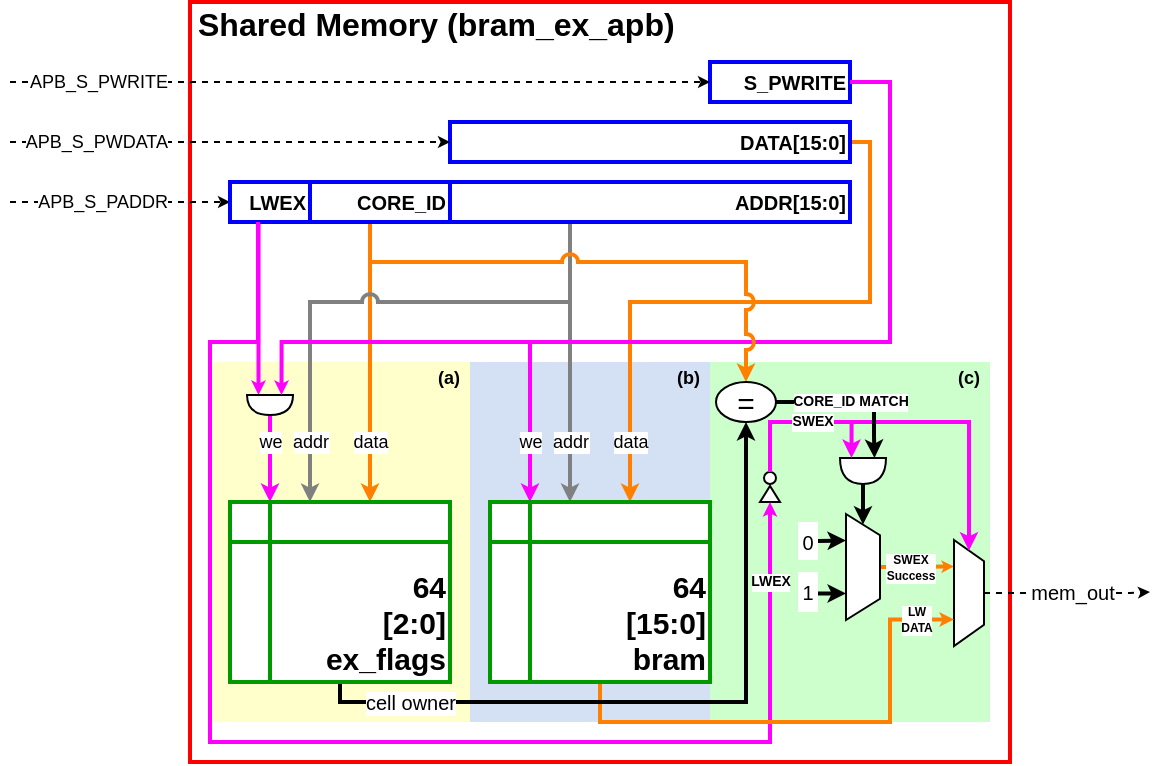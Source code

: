 <mxfile version="10.8.2" type="device"><diagram id="vJX8O2e896EE--Eapb9t" name="Page-1"><mxGraphModel dx="1162" dy="661" grid="1" gridSize="10" guides="1" tooltips="1" connect="1" arrows="1" fold="1" page="1" pageScale="1" pageWidth="827" pageHeight="1169" math="0" shadow="0"><root><mxCell id="0"/><mxCell id="1" parent="0"/><mxCell id="v72kqQG1pYpFp-aSlROU-1" value="Shared Memory (bram_ex_apb)" style="rounded=0;whiteSpace=wrap;html=1;strokeWidth=2;strokeColor=#FF0000;fontStyle=1;align=left;verticalAlign=top;spacing=4;fontSize=16;spacingTop=-7;" vertex="1" parent="1"><mxGeometry x="200" y="200" width="410" height="380" as="geometry"/></mxCell><mxCell id="v72kqQG1pYpFp-aSlROU-61" value="(c)" style="rounded=0;whiteSpace=wrap;html=1;strokeColor=none;strokeWidth=3;fontSize=9;align=right;fillColor=#CCFFCC;verticalAlign=top;spacingTop=-7;spacing=5;fontStyle=1;gradientColor=none;" vertex="1" parent="1"><mxGeometry x="460" y="380" width="140" height="180" as="geometry"/></mxCell><mxCell id="v72kqQG1pYpFp-aSlROU-60" value="(b)" style="rounded=0;whiteSpace=wrap;html=1;strokeColor=none;strokeWidth=3;fontSize=9;align=right;fillColor=#D4E1F5;verticalAlign=top;spacingTop=-7;spacing=5;fontStyle=1" vertex="1" parent="1"><mxGeometry x="340" y="380" width="120" height="180" as="geometry"/></mxCell><mxCell id="v72kqQG1pYpFp-aSlROU-25" value="(a)" style="rounded=0;whiteSpace=wrap;html=1;strokeColor=none;strokeWidth=3;fontSize=9;align=right;fillColor=#FFFFCC;verticalAlign=top;spacingTop=-7;spacing=5;fontStyle=1" vertex="1" parent="1"><mxGeometry x="210" y="380" width="130" height="180" as="geometry"/></mxCell><mxCell id="v72kqQG1pYpFp-aSlROU-15" value="" style="edgeStyle=orthogonalEdgeStyle;rounded=0;jumpStyle=arc;orthogonalLoop=1;jettySize=auto;html=1;strokeWidth=2;fontSize=9;strokeColor=#FF00FF;entryX=0;entryY=0.75;entryDx=0;entryDy=0;entryPerimeter=0;endSize=1;startSize=3;" edge="1" parent="1" source="v72kqQG1pYpFp-aSlROU-5" target="v72kqQG1pYpFp-aSlROU-27"><mxGeometry x="0.571" relative="1" as="geometry"><mxPoint x="80" y="350" as="targetPoint"/><Array as="points"><mxPoint x="234" y="353"/></Array><mxPoint as="offset"/></mxGeometry></mxCell><mxCell id="v72kqQG1pYpFp-aSlROU-11" style="edgeStyle=orthogonalEdgeStyle;rounded=0;orthogonalLoop=1;jettySize=auto;html=1;strokeWidth=2;fontSize=9;jumpStyle=arc;strokeColor=#FF8000;endSize=3;" edge="1" parent="1" target="v72kqQG1pYpFp-aSlROU-4"><mxGeometry relative="1" as="geometry"><mxPoint x="290" y="310" as="sourcePoint"/><Array as="points"><mxPoint x="290" y="400"/><mxPoint x="290" y="400"/></Array></mxGeometry></mxCell><mxCell id="v72kqQG1pYpFp-aSlROU-18" value="data" style="text;html=1;resizable=0;points=[];align=center;verticalAlign=middle;labelBackgroundColor=#ffffff;fontSize=9;" vertex="1" connectable="0" parent="v72kqQG1pYpFp-aSlROU-11"><mxGeometry x="0.574" relative="1" as="geometry"><mxPoint as="offset"/></mxGeometry></mxCell><mxCell id="v72kqQG1pYpFp-aSlROU-10" style="edgeStyle=orthogonalEdgeStyle;rounded=0;orthogonalLoop=1;jettySize=auto;html=1;fontSize=9;fontStyle=1;strokeWidth=2;jumpStyle=arc;strokeColor=#808080;endSize=3;" edge="1" parent="1" source="v72kqQG1pYpFp-aSlROU-7" target="v72kqQG1pYpFp-aSlROU-4"><mxGeometry relative="1" as="geometry"><mxPoint x="429.857" y="279.857" as="sourcePoint"/><mxPoint x="257.286" y="450" as="targetPoint"/><Array as="points"><mxPoint x="390" y="350"/><mxPoint x="260" y="350"/></Array></mxGeometry></mxCell><mxCell id="v72kqQG1pYpFp-aSlROU-17" value="addr" style="text;html=1;resizable=0;points=[];align=center;verticalAlign=middle;labelBackgroundColor=#ffffff;fontSize=9;" vertex="1" connectable="0" parent="v72kqQG1pYpFp-aSlROU-10"><mxGeometry x="0.798" relative="1" as="geometry"><mxPoint y="-2.5" as="offset"/></mxGeometry></mxCell><mxCell id="v72kqQG1pYpFp-aSlROU-12" style="edgeStyle=orthogonalEdgeStyle;rounded=0;orthogonalLoop=1;jettySize=auto;html=1;strokeWidth=2;fontSize=9;strokeColor=#FF8000;endSize=3;" edge="1" parent="1" source="v72kqQG1pYpFp-aSlROU-8" target="v72kqQG1pYpFp-aSlROU-2"><mxGeometry relative="1" as="geometry"><Array as="points"><mxPoint x="540" y="270"/><mxPoint x="540" y="350"/><mxPoint x="420" y="350"/></Array></mxGeometry></mxCell><mxCell id="v72kqQG1pYpFp-aSlROU-19" value="data" style="text;html=1;resizable=0;points=[];align=center;verticalAlign=middle;labelBackgroundColor=#ffffff;fontSize=9;" vertex="1" connectable="0" parent="v72kqQG1pYpFp-aSlROU-12"><mxGeometry x="0.816" relative="1" as="geometry"><mxPoint y="-1.5" as="offset"/></mxGeometry></mxCell><mxCell id="v72kqQG1pYpFp-aSlROU-8" value="DATA[15:0]&lt;br style=&quot;font-size: 10px;&quot;&gt;" style="rounded=0;whiteSpace=wrap;html=1;strokeColor=#0000FF;strokeWidth=2;fontSize=10;align=right;fontStyle=1" vertex="1" parent="1"><mxGeometry x="330" y="260" width="200" height="20" as="geometry"/></mxCell><mxCell id="v72kqQG1pYpFp-aSlROU-20" value="we" style="edgeStyle=orthogonalEdgeStyle;rounded=0;jumpStyle=none;orthogonalLoop=1;jettySize=auto;html=1;exitX=1;exitY=0.5;exitDx=0;exitDy=0;strokeWidth=2;fontSize=9;strokeColor=#FF00FF;endSize=3;" edge="1" parent="1" source="v72kqQG1pYpFp-aSlROU-16" target="v72kqQG1pYpFp-aSlROU-2"><mxGeometry x="0.854" relative="1" as="geometry"><Array as="points"><mxPoint x="550" y="240"/><mxPoint x="550" y="370"/><mxPoint x="370" y="370"/></Array><mxPoint as="offset"/></mxGeometry></mxCell><mxCell id="v72kqQG1pYpFp-aSlROU-16" value="S_PWRITE" style="rounded=0;whiteSpace=wrap;html=1;strokeColor=#0000FF;strokeWidth=2;fontSize=10;align=right;fontStyle=1" vertex="1" parent="1"><mxGeometry x="460" y="230" width="70" height="20" as="geometry"/></mxCell><mxCell id="v72kqQG1pYpFp-aSlROU-9" value="addr" style="edgeStyle=orthogonalEdgeStyle;rounded=0;orthogonalLoop=1;jettySize=auto;html=1;fontSize=9;fontStyle=0;strokeWidth=2;strokeColor=#808080;endSize=3;" edge="1" parent="1" source="v72kqQG1pYpFp-aSlROU-7" target="v72kqQG1pYpFp-aSlROU-2"><mxGeometry x="0.571" relative="1" as="geometry"><Array as="points"><mxPoint x="390" y="400"/><mxPoint x="390" y="400"/></Array><mxPoint as="offset"/></mxGeometry></mxCell><mxCell id="v72kqQG1pYpFp-aSlROU-22" value="APB_S_PWRITE" style="endArrow=classic;html=1;strokeColor=#000000;strokeWidth=1;fontSize=9;jumpStyle=arc;entryX=0;entryY=0.5;entryDx=0;entryDy=0;dashed=1;shadow=0;comic=0;align=right;endSize=3;" edge="1" parent="1" target="v72kqQG1pYpFp-aSlROU-16"><mxGeometry x="-0.543" width="50" height="50" relative="1" as="geometry"><mxPoint x="110" y="240" as="sourcePoint"/><mxPoint x="190" y="240" as="targetPoint"/><Array as="points"><mxPoint x="190" y="240"/></Array><mxPoint as="offset"/></mxGeometry></mxCell><mxCell id="v72kqQG1pYpFp-aSlROU-23" value="APB_S_PWDATA" style="endArrow=classic;html=1;strokeColor=#000000;strokeWidth=1;fontSize=9;jumpStyle=arc;dashed=1;entryX=0;entryY=0.5;entryDx=0;entryDy=0;align=right;endSize=3;" edge="1" parent="1" target="v72kqQG1pYpFp-aSlROU-8"><mxGeometry x="-0.273" width="50" height="50" relative="1" as="geometry"><mxPoint x="110" y="270" as="sourcePoint"/><mxPoint x="190" y="270" as="targetPoint"/><mxPoint as="offset"/></mxGeometry></mxCell><mxCell id="v72kqQG1pYpFp-aSlROU-24" value="APB_S_PADDR" style="endArrow=classic;html=1;strokeColor=#000000;strokeWidth=1;fontSize=9;jumpStyle=arc;dashed=1;entryX=0;entryY=0.5;entryDx=0;entryDy=0;align=right;endSize=3;" edge="1" parent="1" target="v72kqQG1pYpFp-aSlROU-5"><mxGeometry x="0.454" width="50" height="50" relative="1" as="geometry"><mxPoint x="110" y="300" as="sourcePoint"/><mxPoint x="340.048" y="280" as="targetPoint"/><mxPoint as="offset"/></mxGeometry></mxCell><mxCell id="v72kqQG1pYpFp-aSlROU-28" value="we" style="edgeStyle=orthogonalEdgeStyle;rounded=0;comic=0;jumpStyle=arc;orthogonalLoop=1;jettySize=auto;html=1;exitX=1;exitY=0.5;exitDx=0;exitDy=0;exitPerimeter=0;shadow=0;startArrow=none;startFill=0;strokeColor=#FF00FF;strokeWidth=2;fontSize=9;endSize=3;" edge="1" parent="1" source="v72kqQG1pYpFp-aSlROU-27" target="v72kqQG1pYpFp-aSlROU-4"><mxGeometry x="-0.379" relative="1" as="geometry"><Array as="points"><mxPoint x="240" y="420"/><mxPoint x="240" y="420"/></Array><mxPoint as="offset"/></mxGeometry></mxCell><mxCell id="v72kqQG1pYpFp-aSlROU-27" value="" style="shape=or;whiteSpace=wrap;html=1;strokeColor=#000000;strokeWidth=1;fillColor=#ffffff;fontSize=9;align=right;rotation=90;gradientColor=none;" vertex="1" parent="1"><mxGeometry x="235" y="390" width="10" height="23" as="geometry"/></mxCell><mxCell id="v72kqQG1pYpFp-aSlROU-29" value="" style="edgeStyle=orthogonalEdgeStyle;rounded=0;jumpStyle=none;orthogonalLoop=1;jettySize=auto;html=1;exitX=1;exitY=0.5;exitDx=0;exitDy=0;strokeWidth=2;fontSize=9;strokeColor=#FF00FF;entryX=0;entryY=0.25;entryDx=0;entryDy=0;entryPerimeter=0;endSize=1;startSize=3;" edge="1" parent="1" source="v72kqQG1pYpFp-aSlROU-16" target="v72kqQG1pYpFp-aSlROU-27"><mxGeometry x="0.854" relative="1" as="geometry"><mxPoint x="540.048" y="250.143" as="sourcePoint"/><mxPoint x="380.048" y="460.0" as="targetPoint"/><Array as="points"><mxPoint x="550" y="240"/><mxPoint x="550" y="370"/><mxPoint x="246" y="370"/></Array><mxPoint as="offset"/></mxGeometry></mxCell><mxCell id="v72kqQG1pYpFp-aSlROU-33" style="edgeStyle=orthogonalEdgeStyle;rounded=0;orthogonalLoop=1;jettySize=auto;html=1;strokeWidth=2;fontSize=9;jumpStyle=arc;strokeColor=#FF8000;endSize=3;entryX=0.5;entryY=0;entryDx=0;entryDy=0;" edge="1" parent="1" source="v72kqQG1pYpFp-aSlROU-6" target="v72kqQG1pYpFp-aSlROU-35"><mxGeometry relative="1" as="geometry"><mxPoint x="295" y="320" as="sourcePoint"/><mxPoint x="510" y="409.286" as="targetPoint"/><Array as="points"><mxPoint x="290" y="330"/><mxPoint x="478" y="330"/></Array></mxGeometry></mxCell><mxCell id="v72kqQG1pYpFp-aSlROU-35" value="=" style="ellipse;whiteSpace=wrap;html=1;strokeColor=#000000;strokeWidth=1;fillColor=#ffffff;gradientColor=none;fontSize=15;align=center;" vertex="1" parent="1"><mxGeometry x="463" y="390" width="30" height="20" as="geometry"/></mxCell><mxCell id="v72kqQG1pYpFp-aSlROU-6" value="CORE_ID" style="rounded=0;whiteSpace=wrap;html=1;strokeColor=#0000FF;strokeWidth=2;fontSize=10;align=right;fontStyle=1" vertex="1" parent="1"><mxGeometry x="260" y="290" width="70" height="20" as="geometry"/></mxCell><mxCell id="v72kqQG1pYpFp-aSlROU-7" value="ADDR[15:0]&lt;br style=&quot;font-size: 10px;&quot;&gt;" style="rounded=0;whiteSpace=wrap;html=1;strokeColor=#0000FF;strokeWidth=2;fontSize=10;align=right;fontStyle=1" vertex="1" parent="1"><mxGeometry x="330" y="290" width="200" height="20" as="geometry"/></mxCell><mxCell id="v72kqQG1pYpFp-aSlROU-5" value="LWEX" style="rounded=0;whiteSpace=wrap;html=1;strokeColor=#0000FF;strokeWidth=2;fontSize=10;align=right;fontStyle=1" vertex="1" parent="1"><mxGeometry x="220" y="290" width="40" height="20" as="geometry"/></mxCell><mxCell id="v72kqQG1pYpFp-aSlROU-47" value="mem_out" style="edgeStyle=orthogonalEdgeStyle;rounded=0;comic=0;jumpStyle=none;orthogonalLoop=1;jettySize=auto;html=1;shadow=0;startArrow=none;startFill=0;startSize=3;endSize=3;strokeColor=#000000;strokeWidth=1;fontSize=10;align=center;dashed=1;exitX=0.5;exitY=0;exitDx=0;exitDy=0;" edge="1" parent="1" source="v72kqQG1pYpFp-aSlROU-55"><mxGeometry x="0.753" y="30" relative="1" as="geometry"><mxPoint x="680" y="495" as="targetPoint"/><mxPoint x="710" y="484.5" as="sourcePoint"/><Array as="points"><mxPoint x="670" y="496"/></Array><mxPoint x="-28" y="29" as="offset"/></mxGeometry></mxCell><mxCell id="v72kqQG1pYpFp-aSlROU-56" value="SWEX&lt;br style=&quot;font-size: 6px;&quot;&gt;Success" style="edgeStyle=orthogonalEdgeStyle;rounded=0;comic=0;jumpStyle=none;orthogonalLoop=1;jettySize=auto;html=1;exitX=0.5;exitY=0;exitDx=0;exitDy=0;entryX=0.25;entryY=1;entryDx=0;entryDy=0;shadow=0;startArrow=none;startFill=0;startSize=3;endSize=0;strokeColor=#FF8000;strokeWidth=2;fontSize=6;align=center;jumpSize=3;fontStyle=1" edge="1" parent="1" source="v72kqQG1pYpFp-aSlROU-39" target="v72kqQG1pYpFp-aSlROU-55"><mxGeometry x="-0.183" relative="1" as="geometry"><Array as="points"><mxPoint x="560" y="482"/></Array><mxPoint as="offset"/></mxGeometry></mxCell><mxCell id="v72kqQG1pYpFp-aSlROU-39" value="" style="shape=trapezoid;perimeter=trapezoidPerimeter;whiteSpace=wrap;html=1;rotation=90;" vertex="1" parent="1"><mxGeometry x="510" y="474" width="53" height="17" as="geometry"/></mxCell><mxCell id="v72kqQG1pYpFp-aSlROU-40" value="" style="triangle;whiteSpace=wrap;html=1;strokeColor=#000000;strokeWidth=1;fillColor=#ffffff;gradientColor=none;fontSize=10;align=center;rotation=-90;" vertex="1" parent="1"><mxGeometry x="486" y="441" width="8" height="10" as="geometry"/></mxCell><mxCell id="v72kqQG1pYpFp-aSlROU-41" value="" style="ellipse;whiteSpace=wrap;html=1;aspect=fixed;strokeColor=#000000;strokeWidth=1;fillColor=#ffffff;gradientColor=none;fontSize=10;align=center;" vertex="1" parent="1"><mxGeometry x="487" y="435" width="6" height="6" as="geometry"/></mxCell><mxCell id="v72kqQG1pYpFp-aSlROU-46" style="edgeStyle=orthogonalEdgeStyle;rounded=0;comic=0;jumpStyle=none;orthogonalLoop=1;jettySize=auto;html=1;exitX=1;exitY=0.5;exitDx=0;exitDy=0;exitPerimeter=0;entryX=0;entryY=0.5;entryDx=0;entryDy=0;shadow=0;startArrow=none;startFill=0;startSize=3;endSize=3;strokeColor=#000000;strokeWidth=2;fontSize=10;align=center;" edge="1" parent="1" source="v72kqQG1pYpFp-aSlROU-43" target="v72kqQG1pYpFp-aSlROU-39"><mxGeometry relative="1" as="geometry"><Array as="points"><mxPoint x="537" y="450"/></Array></mxGeometry></mxCell><mxCell id="v72kqQG1pYpFp-aSlROU-43" value="" style="shape=or;whiteSpace=wrap;html=1;strokeColor=#000000;strokeWidth=1;fillColor=#ffffff;fontSize=9;align=right;rotation=90;gradientColor=none;" vertex="1" parent="1"><mxGeometry x="530" y="423" width="13" height="23" as="geometry"/></mxCell><mxCell id="v72kqQG1pYpFp-aSlROU-49" style="edgeStyle=orthogonalEdgeStyle;rounded=0;comic=0;jumpStyle=none;orthogonalLoop=1;jettySize=auto;html=1;exitX=1;exitY=0.5;exitDx=0;exitDy=0;entryX=0.25;entryY=1;entryDx=0;entryDy=0;shadow=0;startArrow=none;startFill=0;startSize=3;endSize=3;strokeColor=#000000;strokeWidth=2;fontSize=10;align=center;" edge="1" parent="1" source="v72kqQG1pYpFp-aSlROU-48" target="v72kqQG1pYpFp-aSlROU-39"><mxGeometry relative="1" as="geometry"><Array as="points"><mxPoint x="514" y="469"/></Array></mxGeometry></mxCell><mxCell id="v72kqQG1pYpFp-aSlROU-48" value="0" style="text;html=1;strokeColor=none;fillColor=#ffffff;align=center;verticalAlign=middle;whiteSpace=wrap;rounded=0;fontSize=10;fontStyle=0" vertex="1" parent="1"><mxGeometry x="504" y="460" width="10" height="19" as="geometry"/></mxCell><mxCell id="v72kqQG1pYpFp-aSlROU-51" style="edgeStyle=orthogonalEdgeStyle;rounded=0;comic=0;jumpStyle=none;orthogonalLoop=1;jettySize=auto;html=1;entryX=0.75;entryY=1;entryDx=0;entryDy=0;shadow=0;startArrow=none;startFill=0;startSize=3;endSize=3;strokeColor=#000000;strokeWidth=2;fontSize=10;align=center;" edge="1" parent="1" source="v72kqQG1pYpFp-aSlROU-50" target="v72kqQG1pYpFp-aSlROU-39"><mxGeometry relative="1" as="geometry"><Array as="points"><mxPoint x="514" y="496"/></Array></mxGeometry></mxCell><mxCell id="v72kqQG1pYpFp-aSlROU-50" value="1" style="text;html=1;strokeColor=none;fillColor=#ffffff;align=center;verticalAlign=middle;whiteSpace=wrap;rounded=0;fontSize=10;fontStyle=0" vertex="1" parent="1"><mxGeometry x="504" y="485" width="10" height="20" as="geometry"/></mxCell><mxCell id="v72kqQG1pYpFp-aSlROU-55" value="" style="shape=trapezoid;perimeter=trapezoidPerimeter;whiteSpace=wrap;html=1;rotation=90;" vertex="1" parent="1"><mxGeometry x="563" y="488" width="53" height="15" as="geometry"/></mxCell><mxCell id="v72kqQG1pYpFp-aSlROU-59" value="" style="edgeStyle=orthogonalEdgeStyle;rounded=0;comic=0;jumpStyle=none;orthogonalLoop=1;jettySize=auto;html=1;entryX=0;entryY=0.5;entryDx=0;entryDy=0;shadow=0;startArrow=none;startFill=0;startSize=3;endSize=3;strokeColor=#FF00FF;strokeWidth=2;fontSize=7;align=center;exitX=0.5;exitY=0;exitDx=0;exitDy=0;" edge="1" parent="1" source="v72kqQG1pYpFp-aSlROU-41" target="v72kqQG1pYpFp-aSlROU-55"><mxGeometry x="0.221" relative="1" as="geometry"><mxPoint x="490" y="420" as="sourcePoint"/><mxPoint x="540.667" y="438" as="targetPoint"/><Array as="points"><mxPoint x="490" y="410"/><mxPoint x="590" y="410"/></Array><mxPoint as="offset"/></mxGeometry></mxCell><mxCell id="v72kqQG1pYpFp-aSlROU-45" value="SWEX" style="edgeStyle=orthogonalEdgeStyle;rounded=0;comic=0;jumpStyle=none;orthogonalLoop=1;jettySize=auto;html=1;exitX=0.5;exitY=0;exitDx=0;exitDy=0;entryX=0;entryY=0.75;entryDx=0;entryDy=0;entryPerimeter=0;shadow=0;startArrow=none;startFill=0;startSize=3;endSize=3;strokeColor=#FF00FF;strokeWidth=2;fontSize=7;align=center;fontStyle=1" edge="1" parent="1" source="v72kqQG1pYpFp-aSlROU-41" target="v72kqQG1pYpFp-aSlROU-43"><mxGeometry x="0.086" relative="1" as="geometry"><Array as="points"><mxPoint x="490" y="410"/><mxPoint x="531" y="410"/></Array><mxPoint as="offset"/></mxGeometry></mxCell><mxCell id="v72kqQG1pYpFp-aSlROU-44" value="CORE_ID MATCH" style="edgeStyle=orthogonalEdgeStyle;rounded=0;comic=0;jumpStyle=none;orthogonalLoop=1;jettySize=auto;html=1;exitX=1;exitY=0.5;exitDx=0;exitDy=0;entryX=0;entryY=0.25;entryDx=0;entryDy=0;entryPerimeter=0;shadow=0;startArrow=none;startFill=0;startSize=3;endSize=3;strokeColor=#000000;strokeWidth=2;fontSize=7;align=center;fontStyle=1" edge="1" parent="1" source="v72kqQG1pYpFp-aSlROU-35" target="v72kqQG1pYpFp-aSlROU-43"><mxGeometry x="-0.039" relative="1" as="geometry"><Array as="points"><mxPoint x="542" y="400"/><mxPoint x="542" y="417"/></Array><mxPoint as="offset"/></mxGeometry></mxCell><mxCell id="v72kqQG1pYpFp-aSlROU-38" value="" style="edgeStyle=orthogonalEdgeStyle;rounded=0;jumpStyle=none;orthogonalLoop=1;jettySize=auto;html=1;strokeWidth=2;fontSize=9;strokeColor=#FF00FF;endSize=1;startSize=3;entryX=0;entryY=0.5;entryDx=0;entryDy=0;" edge="1" parent="1" target="v72kqQG1pYpFp-aSlROU-40"><mxGeometry x="0.571" relative="1" as="geometry"><mxPoint x="234" y="310" as="sourcePoint"/><mxPoint x="529" y="480" as="targetPoint"/><Array as="points"><mxPoint x="234" y="370"/><mxPoint x="210" y="370"/><mxPoint x="210" y="570"/><mxPoint x="490" y="570"/></Array><mxPoint as="offset"/></mxGeometry></mxCell><mxCell id="v72kqQG1pYpFp-aSlROU-62" value="LWEX" style="text;html=1;resizable=0;points=[];align=center;verticalAlign=middle;labelBackgroundColor=#ffffff;fontSize=7;fontStyle=1" vertex="1" connectable="0" parent="v72kqQG1pYpFp-aSlROU-38"><mxGeometry x="0.883" relative="1" as="geometry"><mxPoint as="offset"/></mxGeometry></mxCell><mxCell id="v72kqQG1pYpFp-aSlROU-54" value="LW&lt;br style=&quot;font-size: 6px;&quot;&gt;DATA&lt;br style=&quot;font-size: 6px;&quot;&gt;" style="edgeStyle=orthogonalEdgeStyle;rounded=0;comic=0;jumpStyle=none;orthogonalLoop=1;jettySize=auto;html=1;shadow=0;startArrow=none;startFill=0;startSize=3;endSize=1;strokeColor=#FF8000;strokeWidth=2;fontSize=6;align=center;entryX=0.75;entryY=1;entryDx=0;entryDy=0;jumpSize=3;fontStyle=1" edge="1" parent="1" source="v72kqQG1pYpFp-aSlROU-2" target="v72kqQG1pYpFp-aSlROU-55"><mxGeometry x="0.845" relative="1" as="geometry"><mxPoint x="579.48" y="513.291" as="targetPoint"/><mxPoint x="404.955" y="545.022" as="sourcePoint"/><Array as="points"><mxPoint x="405" y="560"/><mxPoint x="550" y="560"/><mxPoint x="550" y="509"/></Array><mxPoint as="offset"/></mxGeometry></mxCell><mxCell id="v72kqQG1pYpFp-aSlROU-36" value="cell owner" style="edgeStyle=orthogonalEdgeStyle;rounded=0;comic=0;jumpStyle=none;orthogonalLoop=1;jettySize=auto;html=1;exitX=0.5;exitY=1;exitDx=0;exitDy=0;entryX=0.5;entryY=1;entryDx=0;entryDy=0;shadow=0;startArrow=none;startFill=0;startSize=3;endSize=3;strokeColor=#000000;strokeWidth=2;fontSize=10;align=center;" edge="1" parent="1" source="v72kqQG1pYpFp-aSlROU-4" target="v72kqQG1pYpFp-aSlROU-35"><mxGeometry x="-0.744" relative="1" as="geometry"><Array as="points"><mxPoint x="275" y="550"/><mxPoint x="478" y="550"/></Array><mxPoint as="offset"/></mxGeometry></mxCell><mxCell id="v72kqQG1pYpFp-aSlROU-2" value="64&lt;br style=&quot;font-size: 15px;&quot;&gt;[15:0]&lt;br style=&quot;font-size: 15px;&quot;&gt;bram&lt;br style=&quot;font-size: 15px;&quot;&gt;" style="shape=internalStorage;whiteSpace=wrap;html=1;backgroundOutline=1;strokeColor=#009900;strokeWidth=2;fontSize=15;align=right;verticalAlign=bottom;fontStyle=1" vertex="1" parent="1"><mxGeometry x="350" y="450" width="110" height="90" as="geometry"/></mxCell><mxCell id="v72kqQG1pYpFp-aSlROU-4" value="64&lt;br style=&quot;font-size: 15px;&quot;&gt;[2:0]&lt;br style=&quot;font-size: 15px;&quot;&gt;ex_flags" style="shape=internalStorage;whiteSpace=wrap;html=1;backgroundOutline=1;strokeColor=#009900;strokeWidth=2;fontSize=15;align=right;verticalAlign=bottom;fontStyle=1" vertex="1" parent="1"><mxGeometry x="220" y="450" width="110" height="90" as="geometry"/></mxCell></root></mxGraphModel></diagram></mxfile>
